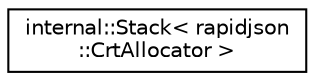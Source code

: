 digraph "Graphical Class Hierarchy"
{
 // LATEX_PDF_SIZE
  edge [fontname="Helvetica",fontsize="10",labelfontname="Helvetica",labelfontsize="10"];
  node [fontname="Helvetica",fontsize="10",shape=record];
  rankdir="LR";
  Node0 [label="internal::Stack\< rapidjson\l::CrtAllocator \>",height=0.2,width=0.4,color="black", fillcolor="white", style="filled",URL="$classinternal_1_1_stack.html",tooltip=" "];
}
